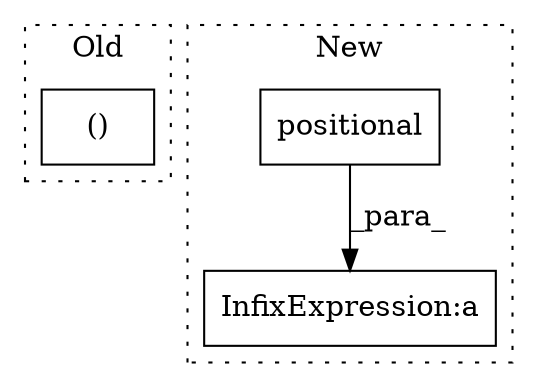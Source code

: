 digraph G {
subgraph cluster0 {
1 [label="()" a="106" s="12259" l="29" shape="box"];
label = "Old";
style="dotted";
}
subgraph cluster1 {
2 [label="positional" a="32" s="11850,11862" l="11,1" shape="box"];
3 [label="InfixExpression:a" a="27" s="11890" l="3" shape="box"];
label = "New";
style="dotted";
}
2 -> 3 [label="_para_"];
}